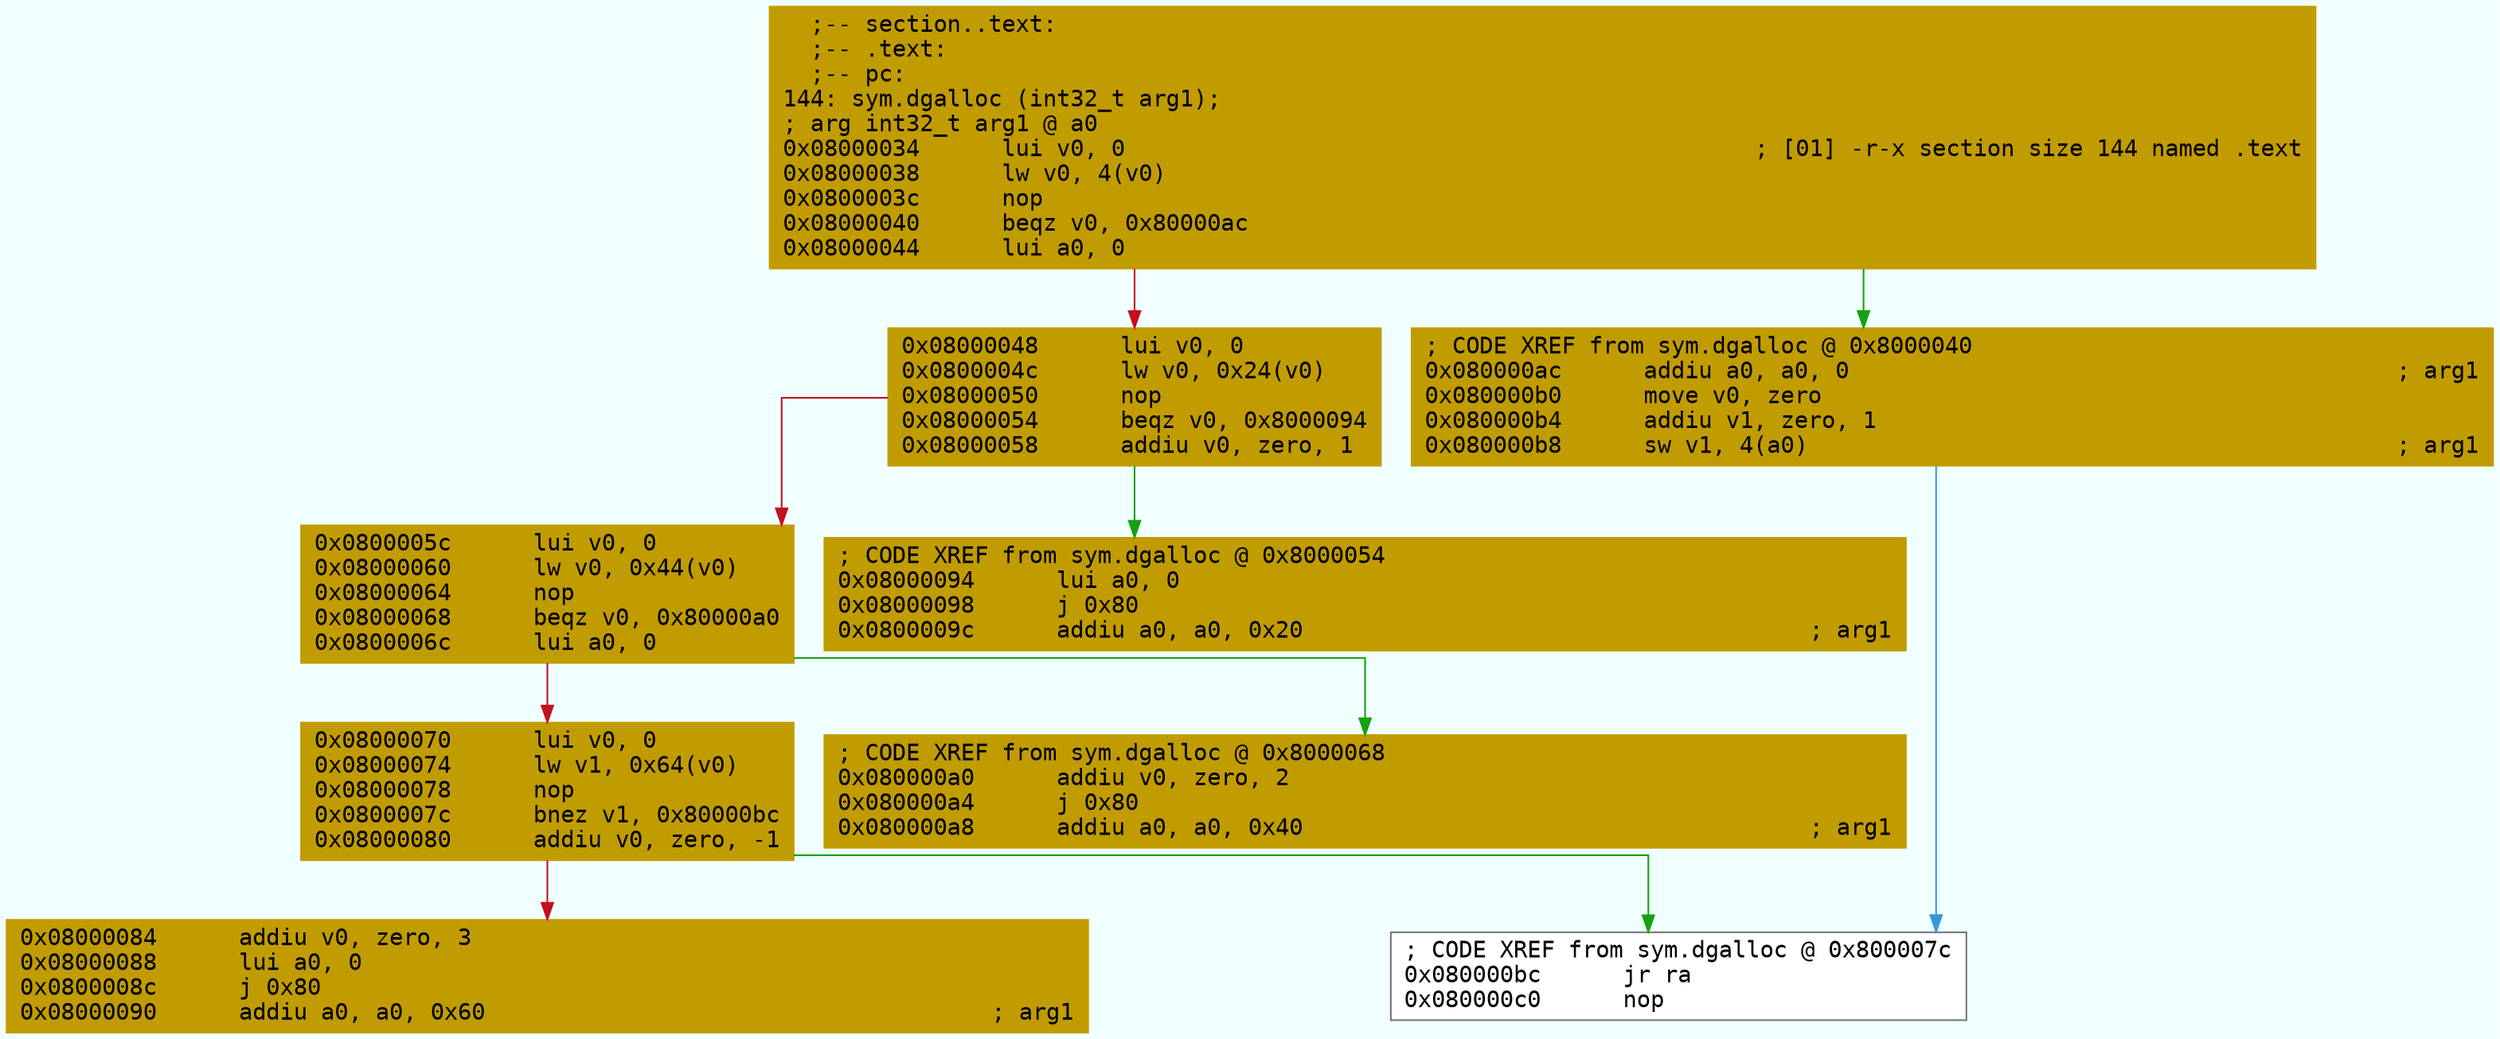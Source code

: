 digraph code {
	graph [bgcolor=azure fontsize=8 fontname="Courier" splines="ortho"];
	node [fillcolor=gray style=filled shape=box];
	edge [arrowhead="normal"];
	"0x08000034" [URL="sym.dgalloc/0x08000034", fillcolor="#c19c00",color="#c19c00", fontname="Courier",label="  ;-- section..text:\l  ;-- .text:\l  ;-- pc:\l144: sym.dgalloc (int32_t arg1);\l; arg int32_t arg1 @ a0\l0x08000034      lui v0, 0                                              ; [01] -r-x section size 144 named .text\l0x08000038      lw v0, 4(v0)\l0x0800003c      nop\l0x08000040      beqz v0, 0x80000ac\l0x08000044      lui a0, 0\l"]
	"0x08000048" [URL="sym.dgalloc/0x08000048", fillcolor="#c19c00",color="#c19c00", fontname="Courier",label="0x08000048      lui v0, 0\l0x0800004c      lw v0, 0x24(v0)\l0x08000050      nop\l0x08000054      beqz v0, 0x8000094\l0x08000058      addiu v0, zero, 1\l"]
	"0x0800005c" [URL="sym.dgalloc/0x0800005c", fillcolor="#c19c00",color="#c19c00", fontname="Courier",label="0x0800005c      lui v0, 0\l0x08000060      lw v0, 0x44(v0)\l0x08000064      nop\l0x08000068      beqz v0, 0x80000a0\l0x0800006c      lui a0, 0\l"]
	"0x08000070" [URL="sym.dgalloc/0x08000070", fillcolor="#c19c00",color="#c19c00", fontname="Courier",label="0x08000070      lui v0, 0\l0x08000074      lw v1, 0x64(v0)\l0x08000078      nop\l0x0800007c      bnez v1, 0x80000bc\l0x08000080      addiu v0, zero, -1\l"]
	"0x08000084" [URL="sym.dgalloc/0x08000084", fillcolor="#c19c00",color="#c19c00", fontname="Courier",label="0x08000084      addiu v0, zero, 3\l0x08000088      lui a0, 0\l0x0800008c      j 0x80\l0x08000090      addiu a0, a0, 0x60                                     ; arg1\l"]
	"0x08000094" [URL="sym.dgalloc/0x08000094", fillcolor="#c19c00",color="#c19c00", fontname="Courier",label="; CODE XREF from sym.dgalloc @ 0x8000054\l0x08000094      lui a0, 0\l0x08000098      j 0x80\l0x0800009c      addiu a0, a0, 0x20                                     ; arg1\l"]
	"0x080000a0" [URL="sym.dgalloc/0x080000a0", fillcolor="#c19c00",color="#c19c00", fontname="Courier",label="; CODE XREF from sym.dgalloc @ 0x8000068\l0x080000a0      addiu v0, zero, 2\l0x080000a4      j 0x80\l0x080000a8      addiu a0, a0, 0x40                                     ; arg1\l"]
	"0x080000ac" [URL="sym.dgalloc/0x080000ac", fillcolor="#c19c00",color="#c19c00", fontname="Courier",label="; CODE XREF from sym.dgalloc @ 0x8000040\l0x080000ac      addiu a0, a0, 0                                        ; arg1\l0x080000b0      move v0, zero\l0x080000b4      addiu v1, zero, 1\l0x080000b8      sw v1, 4(a0)                                           ; arg1\l"]
	"0x080000bc" [URL="sym.dgalloc/0x080000bc", fillcolor="white",color="#767676", fontname="Courier",label="; CODE XREF from sym.dgalloc @ 0x800007c\l0x080000bc      jr ra\l0x080000c0      nop\l"]
        "0x08000034" -> "0x080000ac" [color="#13a10e"];
        "0x08000034" -> "0x08000048" [color="#c50f1f"];
        "0x08000048" -> "0x08000094" [color="#13a10e"];
        "0x08000048" -> "0x0800005c" [color="#c50f1f"];
        "0x0800005c" -> "0x080000a0" [color="#13a10e"];
        "0x0800005c" -> "0x08000070" [color="#c50f1f"];
        "0x08000070" -> "0x080000bc" [color="#13a10e"];
        "0x08000070" -> "0x08000084" [color="#c50f1f"];
        "0x080000ac" -> "0x080000bc" [color="#3a96dd"];
}
